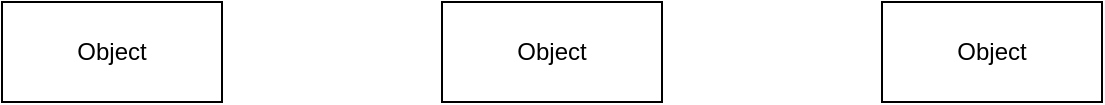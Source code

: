 <mxfile version="22.1.18" type="github">
  <diagram name="Trang-1" id="-a8Z6UhnuRNHjZpXbeR-">
    <mxGraphModel dx="1050" dy="565" grid="1" gridSize="10" guides="1" tooltips="1" connect="1" arrows="1" fold="1" page="1" pageScale="1" pageWidth="827" pageHeight="1169" math="0" shadow="0">
      <root>
        <mxCell id="0" />
        <mxCell id="1" parent="0" />
        <mxCell id="4mUNGZykfSJRsMWHa9BW-1" value="Object" style="html=1;whiteSpace=wrap;" vertex="1" parent="1">
          <mxGeometry x="380" y="100" width="110" height="50" as="geometry" />
        </mxCell>
        <mxCell id="4mUNGZykfSJRsMWHa9BW-2" value="Object" style="html=1;whiteSpace=wrap;" vertex="1" parent="1">
          <mxGeometry x="160" y="100" width="110" height="50" as="geometry" />
        </mxCell>
        <mxCell id="4mUNGZykfSJRsMWHa9BW-3" value="Object" style="html=1;whiteSpace=wrap;" vertex="1" parent="1">
          <mxGeometry x="600" y="100" width="110" height="50" as="geometry" />
        </mxCell>
      </root>
    </mxGraphModel>
  </diagram>
</mxfile>

